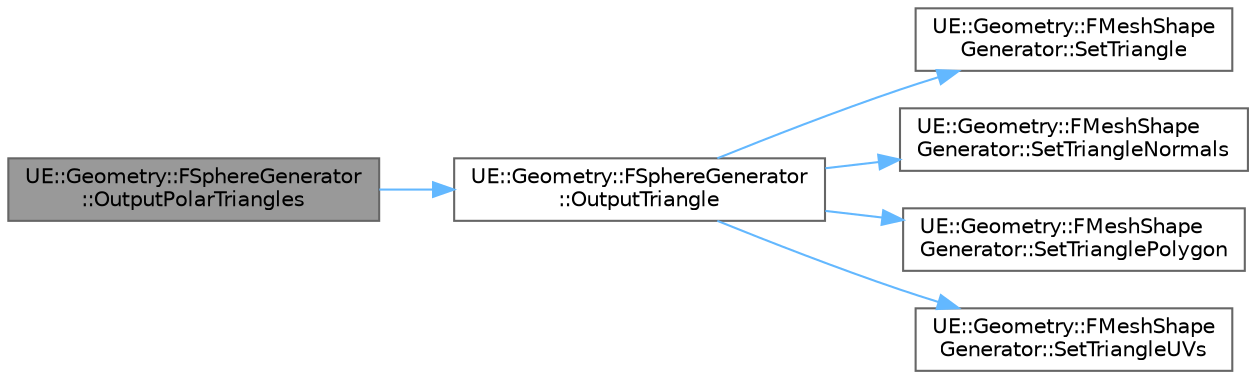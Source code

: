 digraph "UE::Geometry::FSphereGenerator::OutputPolarTriangles"
{
 // INTERACTIVE_SVG=YES
 // LATEX_PDF_SIZE
  bgcolor="transparent";
  edge [fontname=Helvetica,fontsize=10,labelfontname=Helvetica,labelfontsize=10];
  node [fontname=Helvetica,fontsize=10,shape=box,height=0.2,width=0.4];
  rankdir="LR";
  Node1 [id="Node000001",label="UE::Geometry::FSphereGenerator\l::OutputPolarTriangles",height=0.2,width=0.4,color="gray40", fillcolor="grey60", style="filled", fontcolor="black",tooltip=" "];
  Node1 -> Node2 [id="edge1_Node000001_Node000002",color="steelblue1",style="solid",tooltip=" "];
  Node2 [id="Node000002",label="UE::Geometry::FSphereGenerator\l::OutputTriangle",height=0.2,width=0.4,color="grey40", fillcolor="white", style="filled",URL="$d1/d0c/classUE_1_1Geometry_1_1FSphereGenerator.html#a5025f7c695b83ba80d78cbb686a2e1a8",tooltip=" "];
  Node2 -> Node3 [id="edge2_Node000002_Node000003",color="steelblue1",style="solid",tooltip=" "];
  Node3 [id="Node000003",label="UE::Geometry::FMeshShape\lGenerator::SetTriangle",height=0.2,width=0.4,color="grey40", fillcolor="white", style="filled",URL="$df/dfb/classUE_1_1Geometry_1_1FMeshShapeGenerator.html#a5d4f3ab989d9883e4d5ebff5a8df0200",tooltip=" "];
  Node2 -> Node4 [id="edge3_Node000002_Node000004",color="steelblue1",style="solid",tooltip=" "];
  Node4 [id="Node000004",label="UE::Geometry::FMeshShape\lGenerator::SetTriangleNormals",height=0.2,width=0.4,color="grey40", fillcolor="white", style="filled",URL="$df/dfb/classUE_1_1Geometry_1_1FMeshShapeGenerator.html#aeddcdc55bca2dd50a7018e607e01d5f2",tooltip=" "];
  Node2 -> Node5 [id="edge4_Node000002_Node000005",color="steelblue1",style="solid",tooltip=" "];
  Node5 [id="Node000005",label="UE::Geometry::FMeshShape\lGenerator::SetTrianglePolygon",height=0.2,width=0.4,color="grey40", fillcolor="white", style="filled",URL="$df/dfb/classUE_1_1Geometry_1_1FMeshShapeGenerator.html#ad42bb592ccd1b06440f8d6c9f022f63d",tooltip=" "];
  Node2 -> Node6 [id="edge5_Node000002_Node000006",color="steelblue1",style="solid",tooltip=" "];
  Node6 [id="Node000006",label="UE::Geometry::FMeshShape\lGenerator::SetTriangleUVs",height=0.2,width=0.4,color="grey40", fillcolor="white", style="filled",URL="$df/dfb/classUE_1_1Geometry_1_1FMeshShapeGenerator.html#aa5aaa1b521d8b6d47accc04330c91ae6",tooltip=" "];
}
